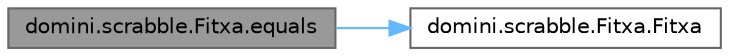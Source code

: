 digraph "domini.scrabble.Fitxa.equals"
{
 // INTERACTIVE_SVG=YES
 // LATEX_PDF_SIZE
  bgcolor="transparent";
  edge [fontname=Helvetica,fontsize=10,labelfontname=Helvetica,labelfontsize=10];
  node [fontname=Helvetica,fontsize=10,shape=box,height=0.2,width=0.4];
  rankdir="LR";
  Node1 [id="Node000001",label="domini.scrabble.Fitxa.equals",height=0.2,width=0.4,color="gray40", fillcolor="grey60", style="filled", fontcolor="black",tooltip="Compara un objecte amb una instància de Fitxa."];
  Node1 -> Node2 [id="edge1_Node000001_Node000002",color="steelblue1",style="solid",tooltip=" "];
  Node2 [id="Node000002",label="domini.scrabble.Fitxa.Fitxa",height=0.2,width=0.4,color="grey40", fillcolor="white", style="filled",URL="$classdomini_1_1scrabble_1_1_fitxa.html#af0f9ae950a7802db8313cd71c45de3f2",tooltip="Constructor de la classe Fitxa."];
}
